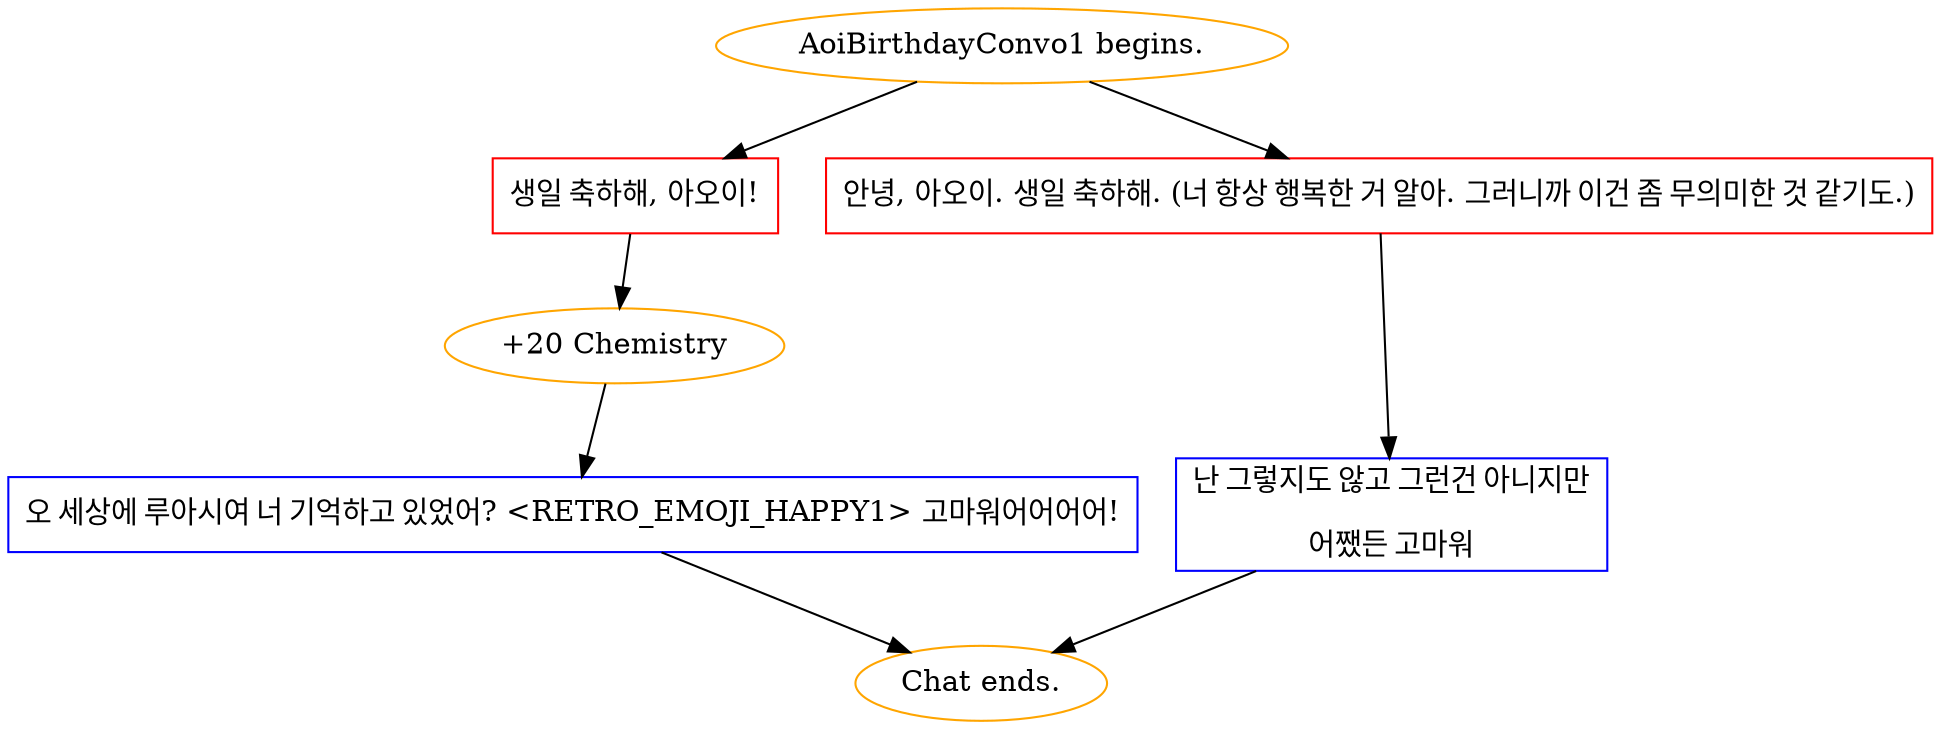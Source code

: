 digraph {
	"AoiBirthdayConvo1 begins." [color=orange];
		"AoiBirthdayConvo1 begins." -> j3565202912;
		"AoiBirthdayConvo1 begins." -> j3603525831;
	j3565202912 [label="생일 축하해, 아오이!",shape=box,color=red];
		j3565202912 -> j2820871291;
	j3603525831 [label="안녕, 아오이. 생일 축하해. (너 항상 행복한 거 알아. 그러니까 이건 좀 무의미한 것 같기도.)",shape=box,color=red];
		j3603525831 -> j556094498;
	j2820871291 [label="+20 Chemistry",color=orange];
		j2820871291 -> j873669025;
	j556094498 [label="난 그렇지도 않고 그런건 아니지만
어쨌든 고마워",shape=box,color=blue];
		j556094498 -> "Chat ends.";
	j873669025 [label="오 세상에 루아시여 너 기억하고 있었어? <RETRO_EMOJI_HAPPY1> 고마워어어어어!",shape=box,color=blue];
		j873669025 -> "Chat ends.";
	"Chat ends." [color=orange];
}